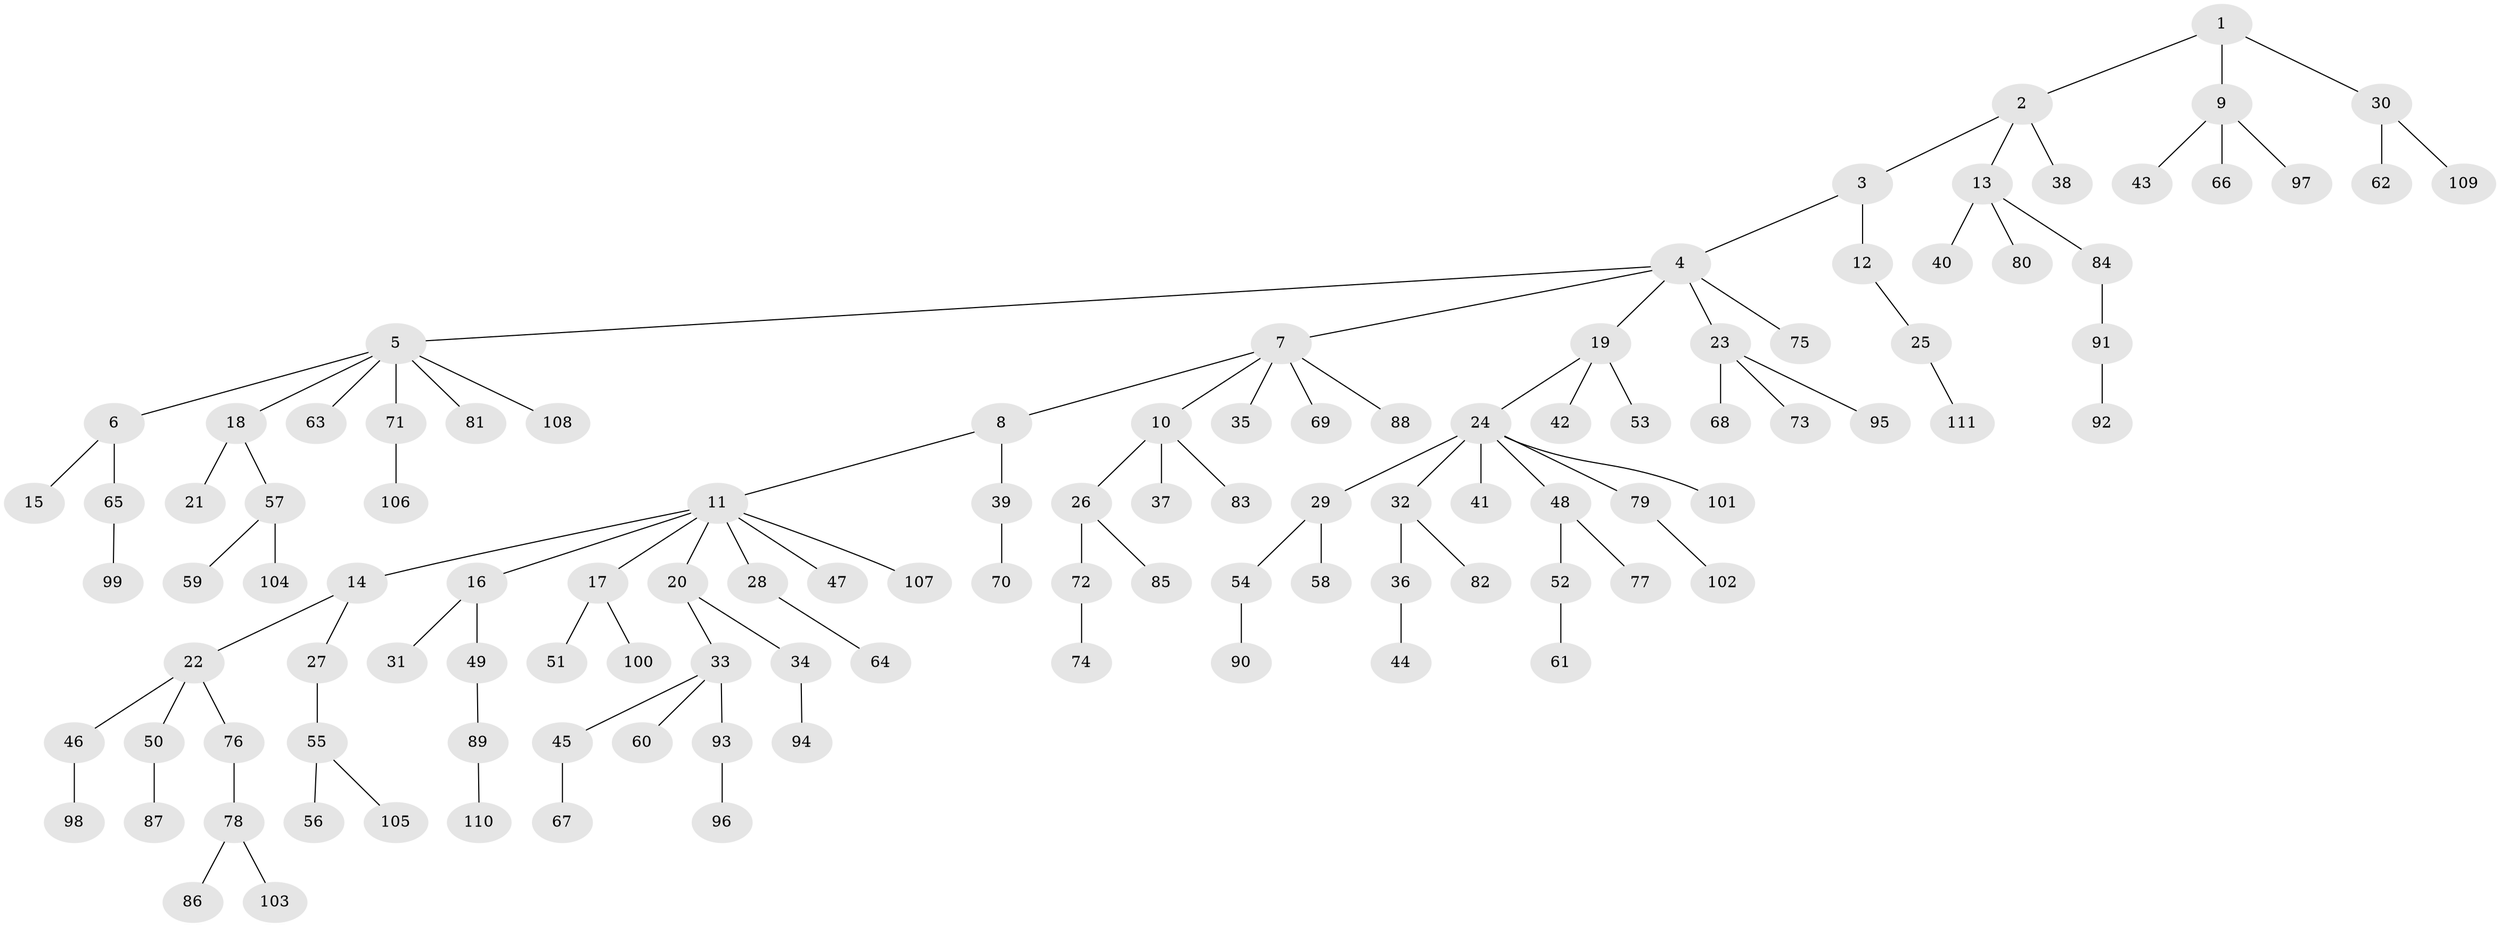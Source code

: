 // coarse degree distribution, {1: 0.8181818181818182, 2: 0.11363636363636363, 5: 0.022727272727272728, 4: 0.022727272727272728, 31: 0.022727272727272728}
// Generated by graph-tools (version 1.1) at 2025/56/03/04/25 21:56:53]
// undirected, 111 vertices, 110 edges
graph export_dot {
graph [start="1"]
  node [color=gray90,style=filled];
  1;
  2;
  3;
  4;
  5;
  6;
  7;
  8;
  9;
  10;
  11;
  12;
  13;
  14;
  15;
  16;
  17;
  18;
  19;
  20;
  21;
  22;
  23;
  24;
  25;
  26;
  27;
  28;
  29;
  30;
  31;
  32;
  33;
  34;
  35;
  36;
  37;
  38;
  39;
  40;
  41;
  42;
  43;
  44;
  45;
  46;
  47;
  48;
  49;
  50;
  51;
  52;
  53;
  54;
  55;
  56;
  57;
  58;
  59;
  60;
  61;
  62;
  63;
  64;
  65;
  66;
  67;
  68;
  69;
  70;
  71;
  72;
  73;
  74;
  75;
  76;
  77;
  78;
  79;
  80;
  81;
  82;
  83;
  84;
  85;
  86;
  87;
  88;
  89;
  90;
  91;
  92;
  93;
  94;
  95;
  96;
  97;
  98;
  99;
  100;
  101;
  102;
  103;
  104;
  105;
  106;
  107;
  108;
  109;
  110;
  111;
  1 -- 2;
  1 -- 9;
  1 -- 30;
  2 -- 3;
  2 -- 13;
  2 -- 38;
  3 -- 4;
  3 -- 12;
  4 -- 5;
  4 -- 7;
  4 -- 19;
  4 -- 23;
  4 -- 75;
  5 -- 6;
  5 -- 18;
  5 -- 63;
  5 -- 71;
  5 -- 81;
  5 -- 108;
  6 -- 15;
  6 -- 65;
  7 -- 8;
  7 -- 10;
  7 -- 35;
  7 -- 69;
  7 -- 88;
  8 -- 11;
  8 -- 39;
  9 -- 43;
  9 -- 66;
  9 -- 97;
  10 -- 26;
  10 -- 37;
  10 -- 83;
  11 -- 14;
  11 -- 16;
  11 -- 17;
  11 -- 20;
  11 -- 28;
  11 -- 47;
  11 -- 107;
  12 -- 25;
  13 -- 40;
  13 -- 80;
  13 -- 84;
  14 -- 22;
  14 -- 27;
  16 -- 31;
  16 -- 49;
  17 -- 51;
  17 -- 100;
  18 -- 21;
  18 -- 57;
  19 -- 24;
  19 -- 42;
  19 -- 53;
  20 -- 33;
  20 -- 34;
  22 -- 46;
  22 -- 50;
  22 -- 76;
  23 -- 68;
  23 -- 73;
  23 -- 95;
  24 -- 29;
  24 -- 32;
  24 -- 41;
  24 -- 48;
  24 -- 79;
  24 -- 101;
  25 -- 111;
  26 -- 72;
  26 -- 85;
  27 -- 55;
  28 -- 64;
  29 -- 54;
  29 -- 58;
  30 -- 62;
  30 -- 109;
  32 -- 36;
  32 -- 82;
  33 -- 45;
  33 -- 60;
  33 -- 93;
  34 -- 94;
  36 -- 44;
  39 -- 70;
  45 -- 67;
  46 -- 98;
  48 -- 52;
  48 -- 77;
  49 -- 89;
  50 -- 87;
  52 -- 61;
  54 -- 90;
  55 -- 56;
  55 -- 105;
  57 -- 59;
  57 -- 104;
  65 -- 99;
  71 -- 106;
  72 -- 74;
  76 -- 78;
  78 -- 86;
  78 -- 103;
  79 -- 102;
  84 -- 91;
  89 -- 110;
  91 -- 92;
  93 -- 96;
}
